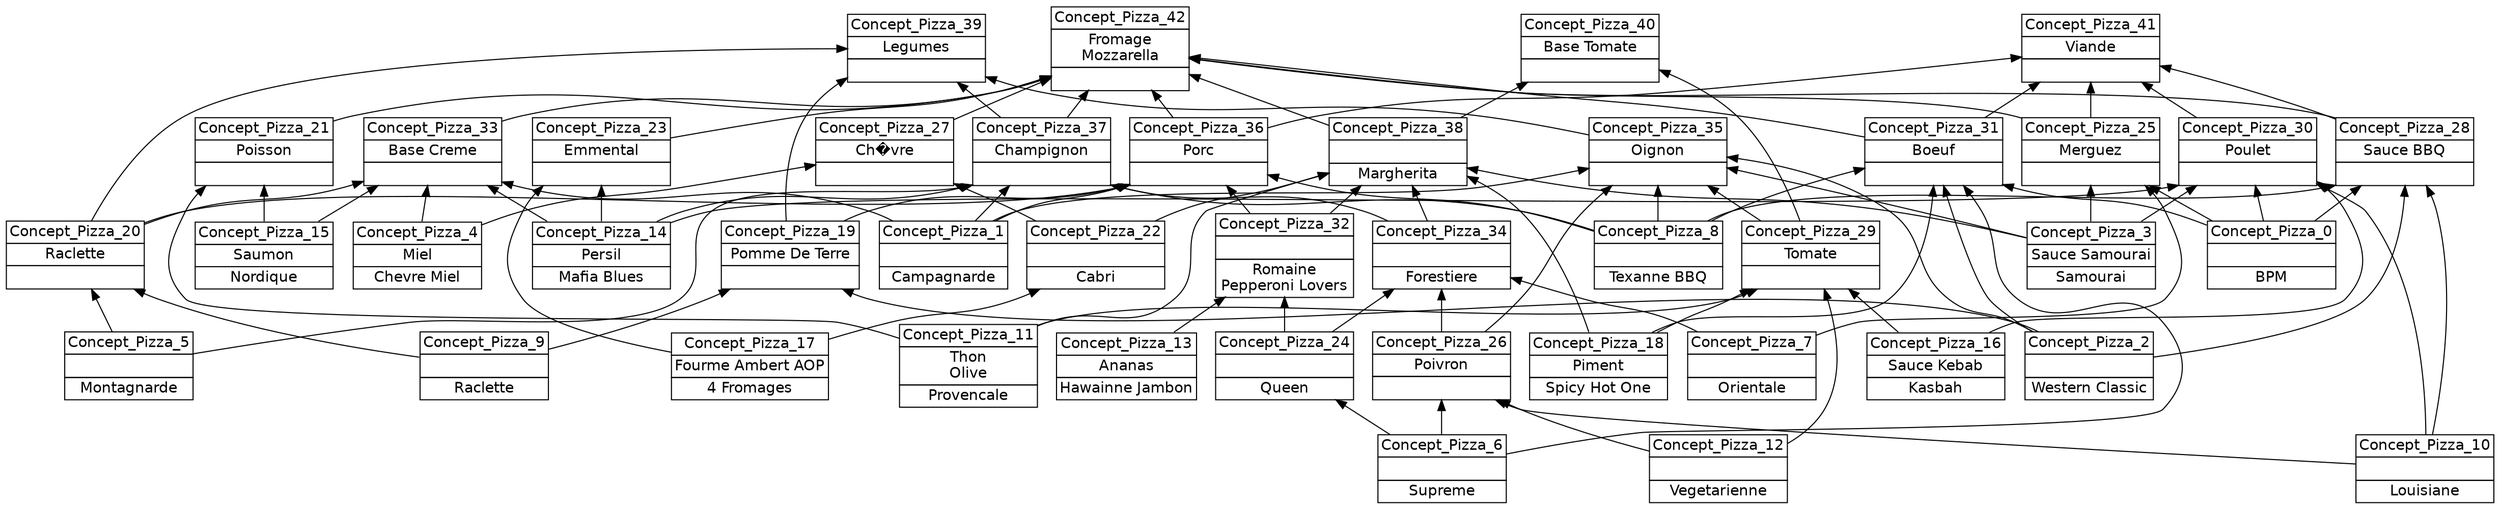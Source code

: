 digraph G { 
	rankdir=BT;
	margin=0;
	node [margin="0.03,0.03",fontname="DejaVu Sans"];
	ranksep=0.3;
	nodesep=0.2;
//graph[label="name:Pizza,concept number:43,object number:25,attribute number:30"
10 [shape=none,label=<<table border="0" cellborder="1" cellspacing="0" port="p"><tr><td>Concept_Pizza_14</td></tr><tr><td>Persil<br/></td></tr><tr><td>Mafia Blues<br/></td></tr></table>>];
11 [shape=none,label=<<table border="0" cellborder="1" cellspacing="0" port="p"><tr><td>Concept_Pizza_17</td></tr><tr><td>Fourme Ambert AOP<br/></td></tr><tr><td>4 Fromages<br/></td></tr></table>>];
24 [shape=none,label=<<table border="0" cellborder="1" cellspacing="0" port="p"><tr><td>Concept_Pizza_6</td></tr><tr><td><br/></td></tr><tr><td>Supreme<br/></td></tr></table>>];
27 [shape=none,label=<<table border="0" cellborder="1" cellspacing="0" port="p"><tr><td>Concept_Pizza_0</td></tr><tr><td><br/></td></tr><tr><td>BPM<br/></td></tr></table>>];
3 [shape=none,label=<<table border="0" cellborder="1" cellspacing="0" port="p"><tr><td>Concept_Pizza_10</td></tr><tr><td><br/></td></tr><tr><td>Louisiane<br/></td></tr></table>>];
31 [shape=none,label=<<table border="0" cellborder="1" cellspacing="0" port="p"><tr><td>Concept_Pizza_15</td></tr><tr><td>Saumon<br/></td></tr><tr><td>Nordique<br/></td></tr></table>>];
32 [shape=none,label=<<table border="0" cellborder="1" cellspacing="0" port="p"><tr><td>Concept_Pizza_11</td></tr><tr><td>Thon<br/>Olive<br/></td></tr><tr><td>Provencale<br/></td></tr></table>>];
37 [shape=none,label=<<table border="0" cellborder="1" cellspacing="0" port="p"><tr><td>Concept_Pizza_5</td></tr><tr><td><br/></td></tr><tr><td>Montagnarde<br/></td></tr></table>>];
38 [shape=none,label=<<table border="0" cellborder="1" cellspacing="0" port="p"><tr><td>Concept_Pizza_8</td></tr><tr><td><br/></td></tr><tr><td>Texanne BBQ<br/></td></tr></table>>];
39 [shape=none,label=<<table border="0" cellborder="1" cellspacing="0" port="p"><tr><td>Concept_Pizza_7</td></tr><tr><td><br/></td></tr><tr><td>Orientale<br/></td></tr></table>>];
44 [shape=none,label=<<table border="0" cellborder="1" cellspacing="0" port="p"><tr><td>Concept_Pizza_1</td></tr><tr><td><br/></td></tr><tr><td>Campagnarde<br/></td></tr></table>>];
46 [shape=none,label=<<table border="0" cellborder="1" cellspacing="0" port="p"><tr><td>Concept_Pizza_18</td></tr><tr><td>Piment<br/></td></tr><tr><td>Spicy Hot One<br/></td></tr></table>>];
47 [shape=none,label=<<table border="0" cellborder="1" cellspacing="0" port="p"><tr><td>Concept_Pizza_9</td></tr><tr><td><br/></td></tr><tr><td>Raclette<br/></td></tr></table>>];
48 [shape=none,label=<<table border="0" cellborder="1" cellspacing="0" port="p"><tr><td>Concept_Pizza_2</td></tr><tr><td><br/></td></tr><tr><td>Western Classic<br/></td></tr></table>>];
5 [shape=none,label=<<table border="0" cellborder="1" cellspacing="0" port="p"><tr><td>Concept_Pizza_3</td></tr><tr><td>Sauce Samourai<br/></td></tr><tr><td>Samourai<br/></td></tr></table>>];
50 [shape=none,label=<<table border="0" cellborder="1" cellspacing="0" port="p"><tr><td>Concept_Pizza_12</td></tr><tr><td><br/></td></tr><tr><td>Vegetarienne<br/></td></tr></table>>];
6 [shape=none,label=<<table border="0" cellborder="1" cellspacing="0" port="p"><tr><td>Concept_Pizza_16</td></tr><tr><td>Sauce Kebab<br/></td></tr><tr><td>Kasbah<br/></td></tr></table>>];
7 [shape=none,label=<<table border="0" cellborder="1" cellspacing="0" port="p"><tr><td>Concept_Pizza_4</td></tr><tr><td>Miel<br/></td></tr><tr><td>Chevre Miel<br/></td></tr></table>>];
12 [shape=none,label=<<table border="0" cellborder="1" cellspacing="0" port="p"><tr><td>Concept_Pizza_23</td></tr><tr><td>Emmental<br/></td></tr><tr><td><br/></td></tr></table>>];
13 [shape=none,label=<<table border="0" cellborder="1" cellspacing="0" port="p"><tr><td>Concept_Pizza_22</td></tr><tr><td><br/></td></tr><tr><td>Cabri<br/></td></tr></table>>];
15 [shape=none,label=<<table border="0" cellborder="1" cellspacing="0" port="p"><tr><td>Concept_Pizza_20</td></tr><tr><td>Raclette<br/></td></tr><tr><td><br/></td></tr></table>>];
33 [shape=none,label=<<table border="0" cellborder="1" cellspacing="0" port="p"><tr><td>Concept_Pizza_21</td></tr><tr><td>Poisson<br/></td></tr><tr><td><br/></td></tr></table>>];
34 [shape=none,label=<<table border="0" cellborder="1" cellspacing="0" port="p"><tr><td>Concept_Pizza_24</td></tr><tr><td><br/></td></tr><tr><td>Queen<br/></td></tr></table>>];
49 [shape=none,label=<<table border="0" cellborder="1" cellspacing="0" port="p"><tr><td>Concept_Pizza_19</td></tr><tr><td>Pomme De Terre<br/></td></tr><tr><td><br/></td></tr></table>>];
14 [shape=none,label=<<table border="0" cellborder="1" cellspacing="0" port="p"><tr><td>Concept_Pizza_27</td></tr><tr><td>Ch�vre<br/></td></tr><tr><td><br/></td></tr></table>>];
30 [shape=none,label=<<table border="0" cellborder="1" cellspacing="0" port="p"><tr><td>Concept_Pizza_25</td></tr><tr><td>Merguez<br/></td></tr><tr><td><br/></td></tr></table>>];
43 [shape=none,label=<<table border="0" cellborder="1" cellspacing="0" port="p"><tr><td>Concept_Pizza_26</td></tr><tr><td>Poivron<br/></td></tr><tr><td><br/></td></tr></table>>];
4 [shape=none,label=<<table border="0" cellborder="1" cellspacing="0" port="p"><tr><td>Concept_Pizza_28</td></tr><tr><td>Sauce BBQ<br/></td></tr><tr><td><br/></td></tr></table>>];
51 [shape=none,label=<<table border="0" cellborder="1" cellspacing="0" port="p"><tr><td>Concept_Pizza_29</td></tr><tr><td>Tomate<br/></td></tr><tr><td><br/></td></tr></table>>];
21 [shape=none,label=<<table border="0" cellborder="1" cellspacing="0" port="p"><tr><td>Concept_Pizza_32</td></tr><tr><td><br/></td></tr><tr><td>Romaine<br/>Pepperoni Lovers<br/></td></tr></table>>];
26 [shape=none,label=<<table border="0" cellborder="1" cellspacing="0" port="p"><tr><td>Concept_Pizza_31</td></tr><tr><td>Boeuf<br/></td></tr><tr><td><br/></td></tr></table>>];
28 [shape=none,label=<<table border="0" cellborder="1" cellspacing="0" port="p"><tr><td>Concept_Pizza_30</td></tr><tr><td>Poulet<br/></td></tr><tr><td><br/></td></tr></table>>];
2 [shape=none,label=<<table border="0" cellborder="1" cellspacing="0" port="p"><tr><td>Concept_Pizza_33</td></tr><tr><td>Base Creme<br/></td></tr><tr><td><br/></td></tr></table>>];
41 [shape=none,label=<<table border="0" cellborder="1" cellspacing="0" port="p"><tr><td>Concept_Pizza_34</td></tr><tr><td><br/></td></tr><tr><td>Forestiere<br/></td></tr></table>>];
22 [shape=none,label=<<table border="0" cellborder="1" cellspacing="0" port="p"><tr><td>Concept_Pizza_36</td></tr><tr><td>Porc<br/></td></tr><tr><td><br/></td></tr></table>>];
42 [shape=none,label=<<table border="0" cellborder="1" cellspacing="0" port="p"><tr><td>Concept_Pizza_37</td></tr><tr><td>Champignon<br/></td></tr><tr><td><br/></td></tr></table>>];
45 [shape=none,label=<<table border="0" cellborder="1" cellspacing="0" port="p"><tr><td>Concept_Pizza_35</td></tr><tr><td>Oignon<br/></td></tr><tr><td><br/></td></tr></table>>];
8 [shape=none,label=<<table border="0" cellborder="1" cellspacing="0" port="p"><tr><td>Concept_Pizza_38</td></tr><tr><td><br/></td></tr><tr><td>Margherita<br/></td></tr></table>>];
1 [shape=none,label=<<table border="0" cellborder="1" cellspacing="0" port="p"><tr><td>Concept_Pizza_40</td></tr><tr><td>Base Tomate<br/></td></tr><tr><td><br/></td></tr></table>>];
36 [shape=none,label=<<table border="0" cellborder="1" cellspacing="0" port="p"><tr><td>Concept_Pizza_39</td></tr><tr><td>Legumes<br/></td></tr><tr><td><br/></td></tr></table>>];
18 [shape=none,label=<<table border="0" cellborder="1" cellspacing="0" port="p"><tr><td>Concept_Pizza_41</td></tr><tr><td>Viande<br/></td></tr><tr><td><br/></td></tr></table>>];
9 [shape=none,label=<<table border="0" cellborder="1" cellspacing="0" port="p"><tr><td>Concept_Pizza_42</td></tr><tr><td>Fromage<br/>Mozzarella<br/></td></tr><tr><td><br/></td></tr></table>>];
52 [shape=none,label=<<table border="0" cellborder="1" cellspacing="0" port="p"><tr><td>Concept_Pizza_13</td></tr><tr><td>Ananas<br/></td></tr><tr><td>Hawainne Jambon<br/></td></tr></table>>];
	10:p -> 12:p
	11:p -> 12:p
	11:p -> 13:p
	37:p -> 15:p
	47:p -> 15:p
	31:p -> 33:p
	32:p -> 33:p
	24:p -> 34:p
	47:p -> 49:p
	48:p -> 49:p
	7:p -> 14:p
	13:p -> 14:p
	5:p -> 30:p
	27:p -> 30:p
	39:p -> 30:p
	24:p -> 43:p
	3:p -> 43:p
	50:p -> 43:p
	3:p -> 4:p
	27:p -> 4:p
	38:p -> 4:p
	48:p -> 4:p
	46:p -> 51:p
	32:p -> 51:p
	50:p -> 51:p
	6:p -> 51:p
	34:p -> 21:p
	52:p -> 21:p
	24:p -> 26:p
	46:p -> 26:p
	27:p -> 26:p
	38:p -> 26:p
	48:p -> 26:p
	10:p -> 28:p
	3:p -> 28:p
	27:p -> 28:p
	5:p -> 28:p
	6:p -> 28:p
	7:p -> 2:p
	10:p -> 2:p
	31:p -> 2:p
	15:p -> 2:p
	44:p -> 2:p
	34:p -> 41:p
	39:p -> 41:p
	43:p -> 41:p
	49:p -> 22:p
	21:p -> 22:p
	15:p -> 22:p
	44:p -> 22:p
	38:p -> 22:p
	10:p -> 42:p
	38:p -> 42:p
	41:p -> 42:p
	44:p -> 42:p
	37:p -> 42:p
	44:p -> 45:p
	38:p -> 45:p
	48:p -> 45:p
	51:p -> 45:p
	5:p -> 45:p
	43:p -> 45:p
	21:p -> 8:p
	46:p -> 8:p
	32:p -> 8:p
	41:p -> 8:p
	5:p -> 8:p
	13:p -> 8:p
	51:p -> 1:p
	8:p -> 1:p
	42:p -> 36:p
	49:p -> 36:p
	15:p -> 36:p
	45:p -> 36:p
	28:p -> 18:p
	4:p -> 18:p
	22:p -> 18:p
	26:p -> 18:p
	30:p -> 18:p
	33:p -> 9:p
	12:p -> 9:p
	4:p -> 9:p
	22:p -> 9:p
	42:p -> 9:p
	2:p -> 9:p
	26:p -> 9:p
	8:p -> 9:p
	30:p -> 9:p
	14:p -> 9:p
}